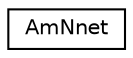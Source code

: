 digraph "Graphical Class Hierarchy"
{
  edge [fontname="Helvetica",fontsize="10",labelfontname="Helvetica",labelfontsize="10"];
  node [fontname="Helvetica",fontsize="10",shape=record];
  rankdir="LR";
  Node0 [label="AmNnet",height=0.2,width=0.4,color="black", fillcolor="white", style="filled",URL="$classkaldi_1_1nnet2_1_1AmNnet.html"];
}
